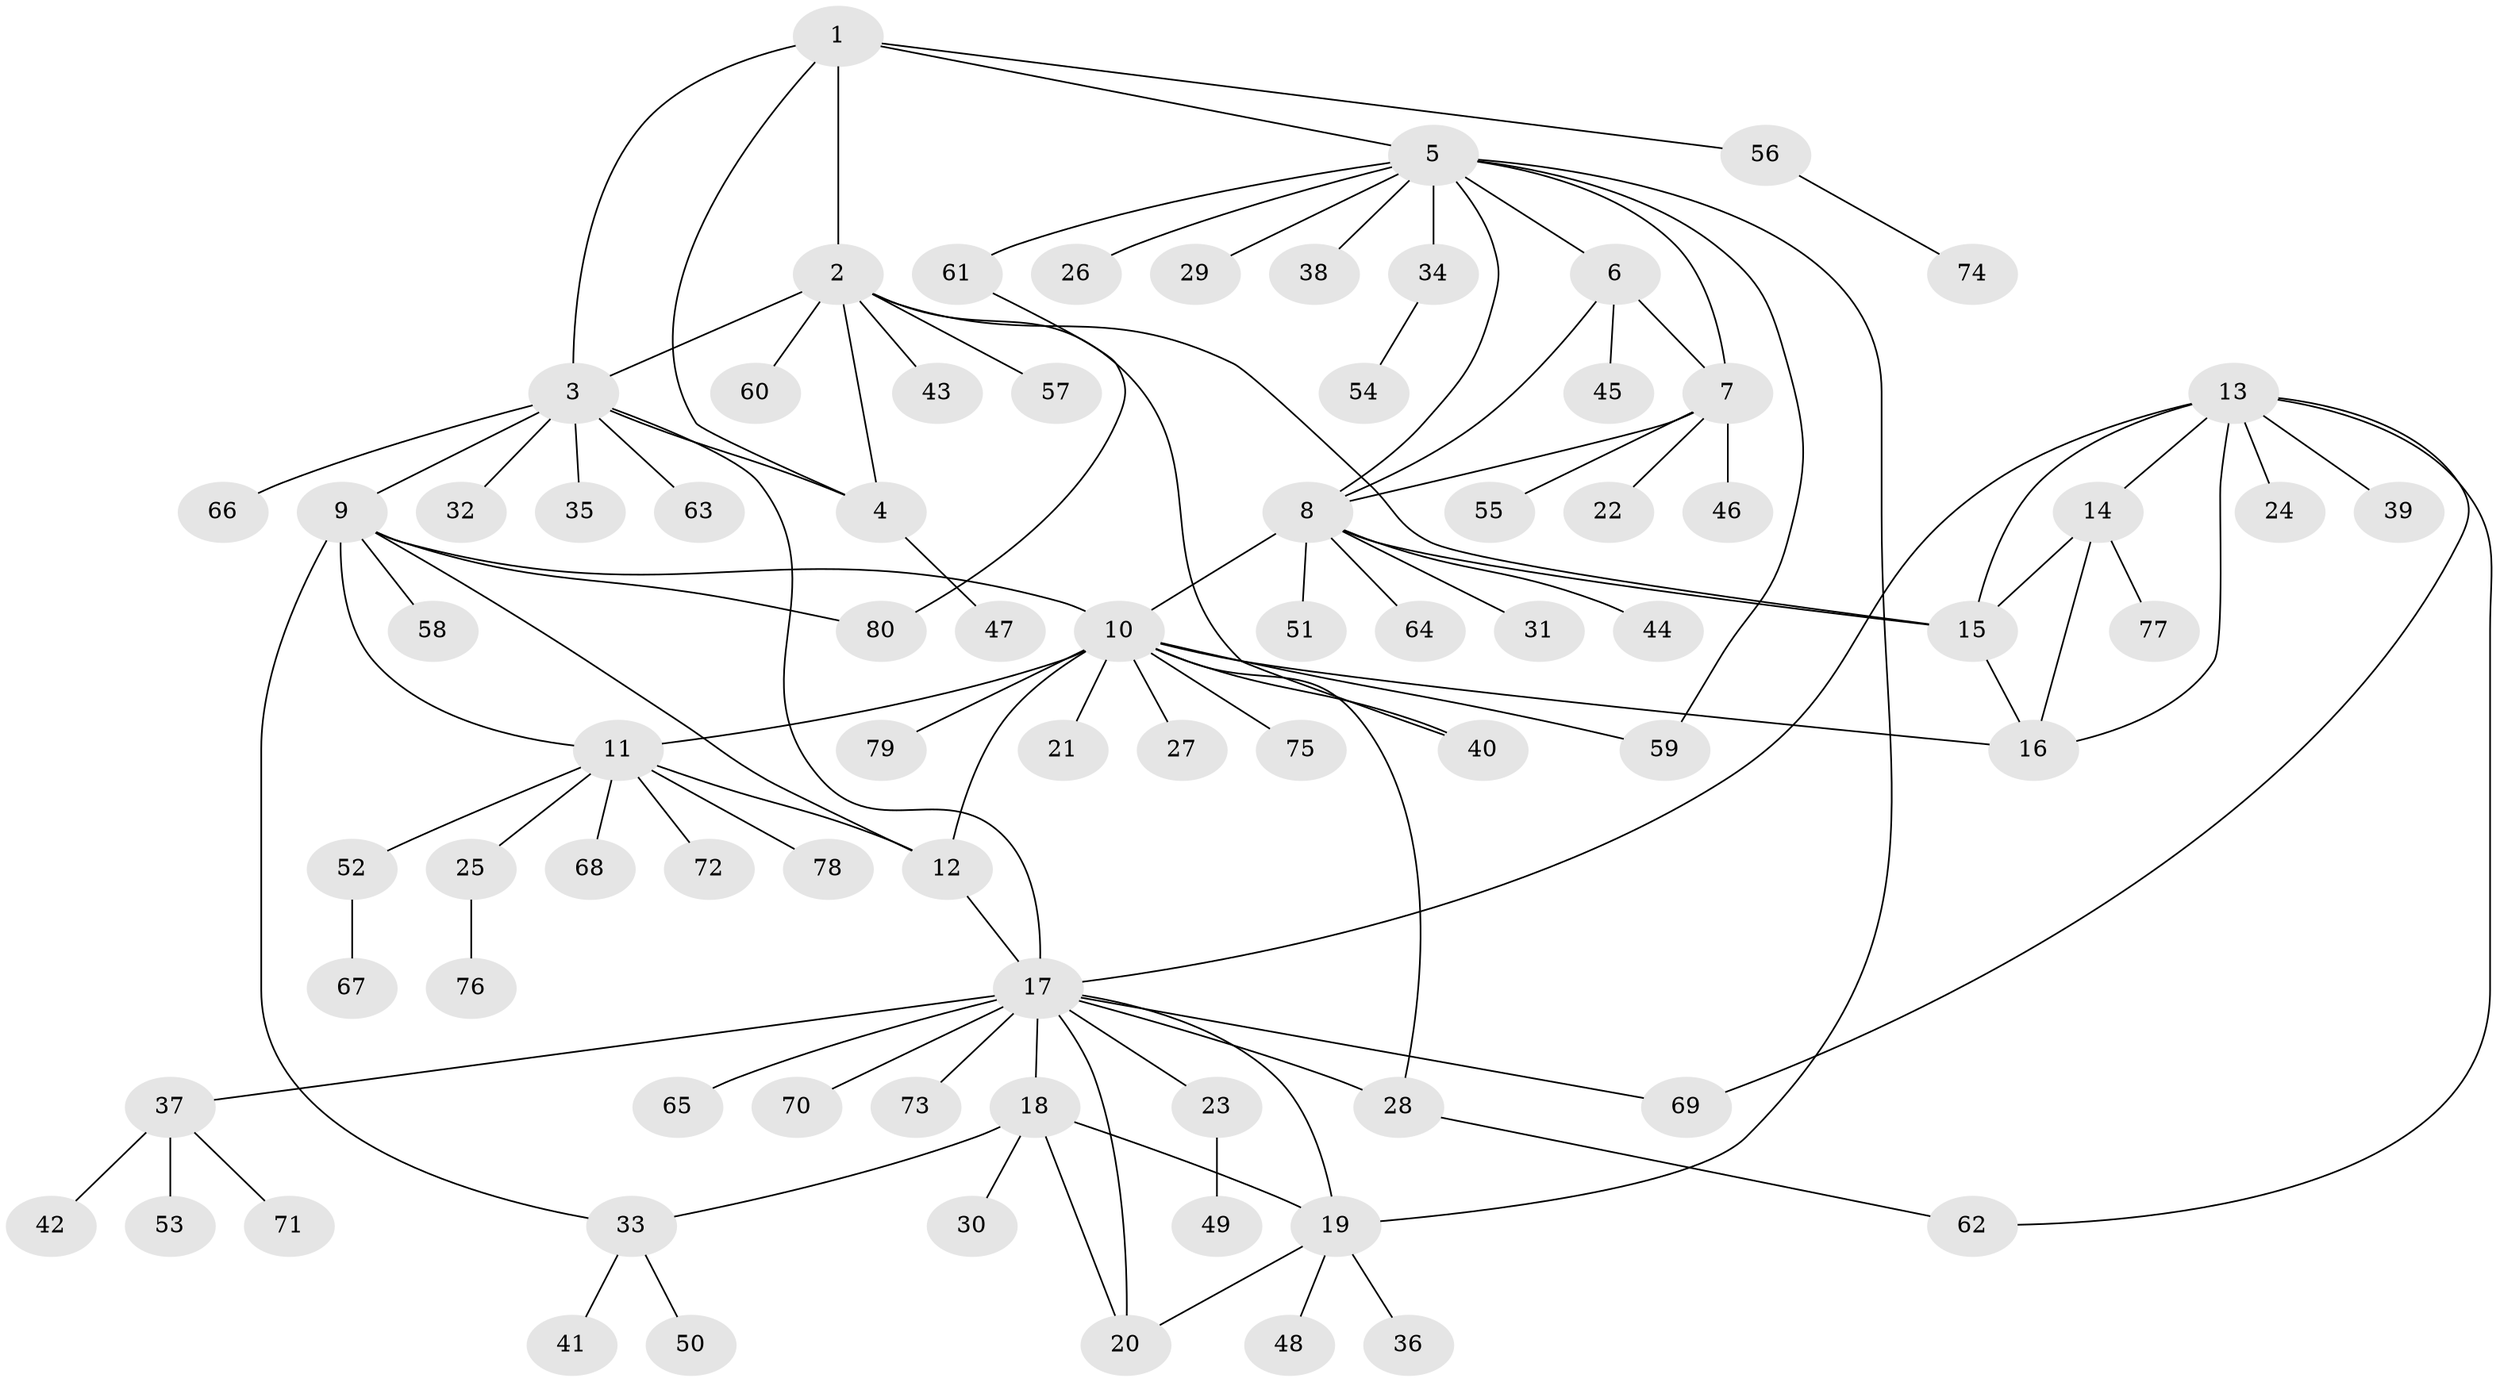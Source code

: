 // Generated by graph-tools (version 1.1) at 2025/50/03/09/25 03:50:32]
// undirected, 80 vertices, 107 edges
graph export_dot {
graph [start="1"]
  node [color=gray90,style=filled];
  1;
  2;
  3;
  4;
  5;
  6;
  7;
  8;
  9;
  10;
  11;
  12;
  13;
  14;
  15;
  16;
  17;
  18;
  19;
  20;
  21;
  22;
  23;
  24;
  25;
  26;
  27;
  28;
  29;
  30;
  31;
  32;
  33;
  34;
  35;
  36;
  37;
  38;
  39;
  40;
  41;
  42;
  43;
  44;
  45;
  46;
  47;
  48;
  49;
  50;
  51;
  52;
  53;
  54;
  55;
  56;
  57;
  58;
  59;
  60;
  61;
  62;
  63;
  64;
  65;
  66;
  67;
  68;
  69;
  70;
  71;
  72;
  73;
  74;
  75;
  76;
  77;
  78;
  79;
  80;
  1 -- 2;
  1 -- 3;
  1 -- 4;
  1 -- 5;
  1 -- 56;
  2 -- 3;
  2 -- 4;
  2 -- 15;
  2 -- 40;
  2 -- 43;
  2 -- 57;
  2 -- 60;
  3 -- 4;
  3 -- 9;
  3 -- 17;
  3 -- 32;
  3 -- 35;
  3 -- 63;
  3 -- 66;
  4 -- 47;
  5 -- 6;
  5 -- 7;
  5 -- 8;
  5 -- 19;
  5 -- 26;
  5 -- 29;
  5 -- 34;
  5 -- 38;
  5 -- 59;
  5 -- 61;
  6 -- 7;
  6 -- 8;
  6 -- 45;
  7 -- 8;
  7 -- 22;
  7 -- 46;
  7 -- 55;
  8 -- 10;
  8 -- 15;
  8 -- 31;
  8 -- 44;
  8 -- 51;
  8 -- 64;
  9 -- 10;
  9 -- 11;
  9 -- 12;
  9 -- 33;
  9 -- 58;
  9 -- 80;
  10 -- 11;
  10 -- 12;
  10 -- 16;
  10 -- 21;
  10 -- 27;
  10 -- 28;
  10 -- 40;
  10 -- 59;
  10 -- 75;
  10 -- 79;
  11 -- 12;
  11 -- 25;
  11 -- 52;
  11 -- 68;
  11 -- 72;
  11 -- 78;
  12 -- 17;
  13 -- 14;
  13 -- 15;
  13 -- 16;
  13 -- 17;
  13 -- 24;
  13 -- 39;
  13 -- 62;
  13 -- 69;
  14 -- 15;
  14 -- 16;
  14 -- 77;
  15 -- 16;
  17 -- 18;
  17 -- 19;
  17 -- 20;
  17 -- 23;
  17 -- 28;
  17 -- 37;
  17 -- 65;
  17 -- 69;
  17 -- 70;
  17 -- 73;
  18 -- 19;
  18 -- 20;
  18 -- 30;
  18 -- 33;
  19 -- 20;
  19 -- 36;
  19 -- 48;
  23 -- 49;
  25 -- 76;
  28 -- 62;
  33 -- 41;
  33 -- 50;
  34 -- 54;
  37 -- 42;
  37 -- 53;
  37 -- 71;
  52 -- 67;
  56 -- 74;
  61 -- 80;
}
